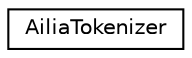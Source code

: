 digraph "Graphical Class Hierarchy"
{
 // LATEX_PDF_SIZE
  edge [fontname="Helvetica",fontsize="10",labelfontname="Helvetica",labelfontsize="10"];
  node [fontname="Helvetica",fontsize="10",shape=record];
  rankdir="LR";
  Node0 [label="AiliaTokenizer",height=0.2,width=0.4,color="black", fillcolor="white", style="filled",URL="$classAiliaTokenizer.html",tooltip=" "];
}
